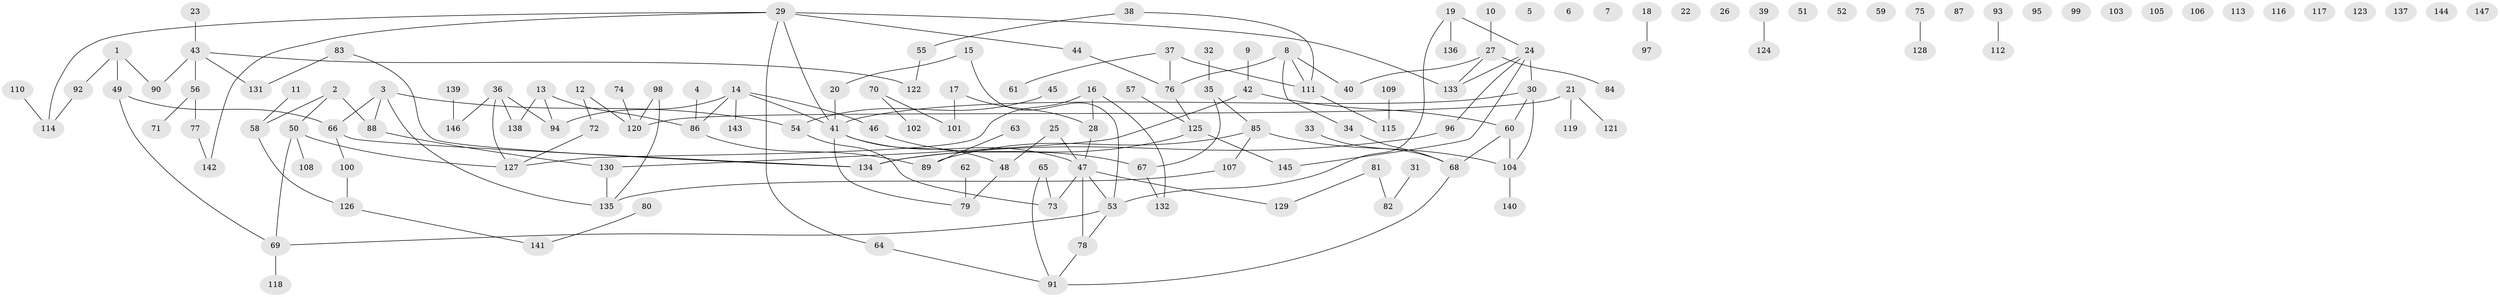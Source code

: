 // coarse degree distribution, {3: 0.08411214953271028, 5: 0.056074766355140186, 4: 0.12149532710280374, 1: 0.22429906542056074, 0: 0.21495327102803738, 2: 0.2336448598130841, 7: 0.028037383177570093, 6: 0.037383177570093455}
// Generated by graph-tools (version 1.1) at 2025/41/03/06/25 10:41:24]
// undirected, 147 vertices, 155 edges
graph export_dot {
graph [start="1"]
  node [color=gray90,style=filled];
  1;
  2;
  3;
  4;
  5;
  6;
  7;
  8;
  9;
  10;
  11;
  12;
  13;
  14;
  15;
  16;
  17;
  18;
  19;
  20;
  21;
  22;
  23;
  24;
  25;
  26;
  27;
  28;
  29;
  30;
  31;
  32;
  33;
  34;
  35;
  36;
  37;
  38;
  39;
  40;
  41;
  42;
  43;
  44;
  45;
  46;
  47;
  48;
  49;
  50;
  51;
  52;
  53;
  54;
  55;
  56;
  57;
  58;
  59;
  60;
  61;
  62;
  63;
  64;
  65;
  66;
  67;
  68;
  69;
  70;
  71;
  72;
  73;
  74;
  75;
  76;
  77;
  78;
  79;
  80;
  81;
  82;
  83;
  84;
  85;
  86;
  87;
  88;
  89;
  90;
  91;
  92;
  93;
  94;
  95;
  96;
  97;
  98;
  99;
  100;
  101;
  102;
  103;
  104;
  105;
  106;
  107;
  108;
  109;
  110;
  111;
  112;
  113;
  114;
  115;
  116;
  117;
  118;
  119;
  120;
  121;
  122;
  123;
  124;
  125;
  126;
  127;
  128;
  129;
  130;
  131;
  132;
  133;
  134;
  135;
  136;
  137;
  138;
  139;
  140;
  141;
  142;
  143;
  144;
  145;
  146;
  147;
  1 -- 49;
  1 -- 90;
  1 -- 92;
  2 -- 50;
  2 -- 58;
  2 -- 88;
  3 -- 54;
  3 -- 66;
  3 -- 88;
  3 -- 135;
  4 -- 86;
  8 -- 34;
  8 -- 40;
  8 -- 76;
  8 -- 111;
  9 -- 42;
  10 -- 27;
  11 -- 58;
  12 -- 72;
  12 -- 120;
  13 -- 86;
  13 -- 94;
  13 -- 138;
  14 -- 41;
  14 -- 46;
  14 -- 86;
  14 -- 94;
  14 -- 143;
  15 -- 20;
  15 -- 53;
  16 -- 28;
  16 -- 127;
  16 -- 132;
  17 -- 28;
  17 -- 101;
  18 -- 97;
  19 -- 24;
  19 -- 53;
  19 -- 136;
  20 -- 41;
  21 -- 119;
  21 -- 120;
  21 -- 121;
  23 -- 43;
  24 -- 30;
  24 -- 96;
  24 -- 133;
  24 -- 145;
  25 -- 47;
  25 -- 48;
  27 -- 40;
  27 -- 84;
  27 -- 133;
  28 -- 47;
  29 -- 41;
  29 -- 44;
  29 -- 64;
  29 -- 114;
  29 -- 133;
  29 -- 142;
  30 -- 41;
  30 -- 60;
  30 -- 104;
  31 -- 82;
  32 -- 35;
  33 -- 68;
  34 -- 68;
  35 -- 67;
  35 -- 85;
  36 -- 94;
  36 -- 127;
  36 -- 138;
  36 -- 146;
  37 -- 61;
  37 -- 76;
  37 -- 111;
  38 -- 55;
  38 -- 111;
  39 -- 124;
  41 -- 47;
  41 -- 48;
  41 -- 79;
  42 -- 60;
  42 -- 130;
  43 -- 56;
  43 -- 90;
  43 -- 122;
  43 -- 131;
  44 -- 76;
  45 -- 54;
  46 -- 67;
  47 -- 53;
  47 -- 73;
  47 -- 78;
  47 -- 129;
  48 -- 79;
  49 -- 66;
  49 -- 69;
  50 -- 69;
  50 -- 108;
  50 -- 127;
  53 -- 69;
  53 -- 78;
  54 -- 73;
  55 -- 122;
  56 -- 71;
  56 -- 77;
  57 -- 125;
  58 -- 126;
  60 -- 68;
  60 -- 104;
  62 -- 79;
  63 -- 89;
  64 -- 91;
  65 -- 73;
  65 -- 91;
  66 -- 100;
  66 -- 134;
  67 -- 132;
  68 -- 91;
  69 -- 118;
  70 -- 101;
  70 -- 102;
  72 -- 127;
  74 -- 120;
  75 -- 128;
  76 -- 125;
  77 -- 142;
  78 -- 91;
  80 -- 141;
  81 -- 82;
  81 -- 129;
  83 -- 131;
  83 -- 134;
  85 -- 89;
  85 -- 104;
  85 -- 107;
  86 -- 89;
  88 -- 130;
  92 -- 114;
  93 -- 112;
  96 -- 134;
  98 -- 120;
  98 -- 135;
  100 -- 126;
  104 -- 140;
  107 -- 135;
  109 -- 115;
  110 -- 114;
  111 -- 115;
  125 -- 134;
  125 -- 145;
  126 -- 141;
  130 -- 135;
  139 -- 146;
}
